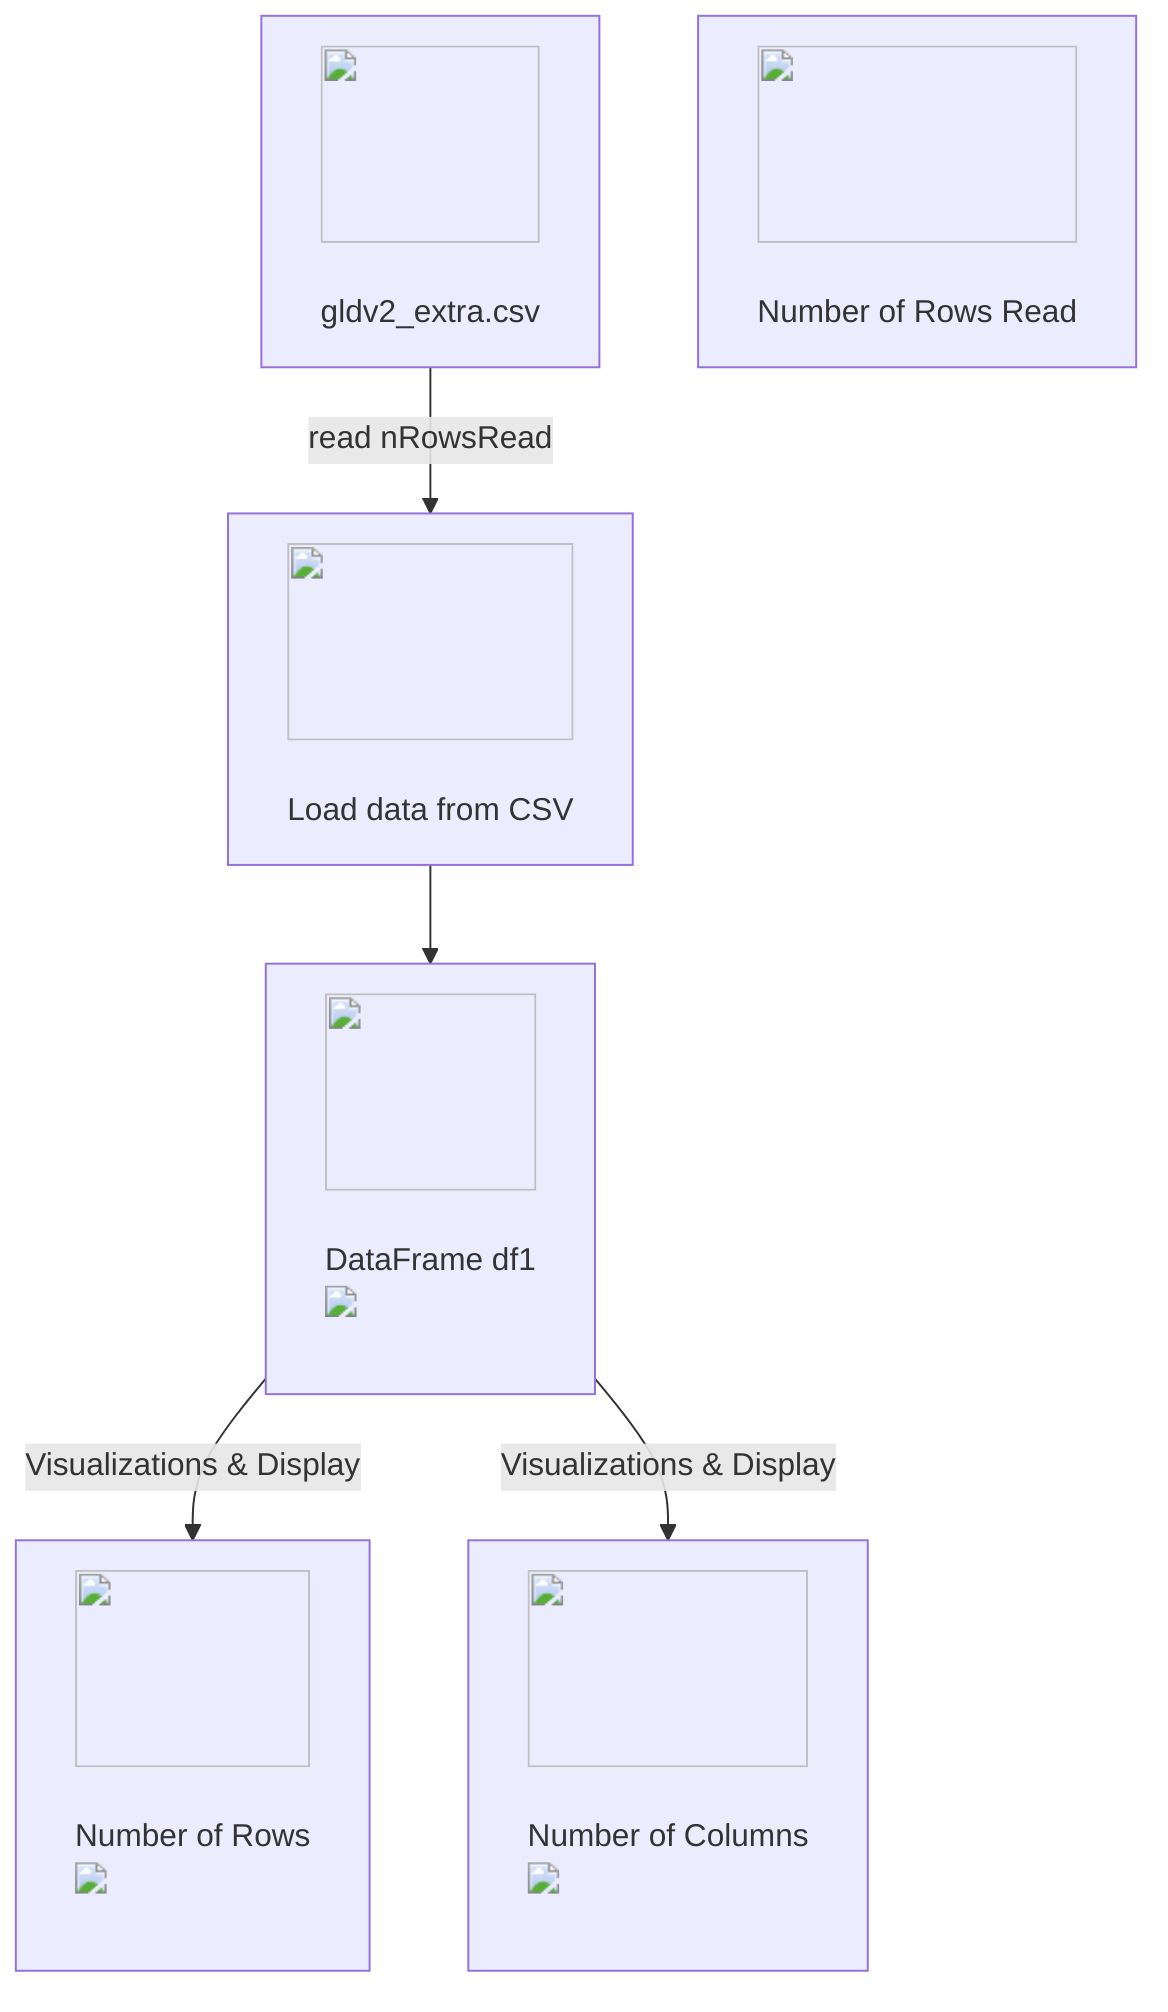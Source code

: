 %% This Mermaid.js diagram represents the data workflow of the Jupyter Notebook.

flowchart TD
    CSVFile["<img src='icons/file.svg' width=100 height=100/> <br/> gldv2_extra.csv"]
    LoadData["<img src='icons/row_split.svg' width=100 height=100/> <br/> Load data from CSV"]
    df1["<img src='icons/table.svg' width=100 height=100/> <br/> DataFrame df1 <img src='dummy_plots/boxplot_template.svg'/> <br/> "]
    nRowsRead["<img src='icons/column_split.svg' width=100 height=100/> <br/> Number of Rows Read"]
    nRow["<img src='icons/column_split.svg' width=100 height=100/> <br/> Number of Rows <img src='dummy_plots/barplot_template.svg'/> <br/> "]
    nCol["<img src='icons/column_split.svg' width=100 height=100/> <br/> Number of Columns <img src='dummy_plots/barplot_template.svg'/> <br/> "]

    CSVFile --> |read nRowsRead| LoadData
    LoadData --> df1
    df1 --> |"Visualizations & Display"| nRow
    df1 --> |"Visualizations & Display"| nCol